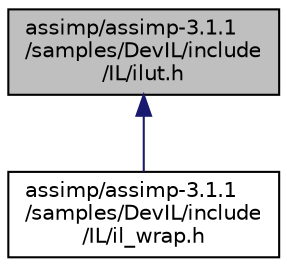digraph "assimp/assimp-3.1.1/samples/DevIL/include/IL/ilut.h"
{
  edge [fontname="Helvetica",fontsize="10",labelfontname="Helvetica",labelfontsize="10"];
  node [fontname="Helvetica",fontsize="10",shape=record];
  Node1 [label="assimp/assimp-3.1.1\l/samples/DevIL/include\l/IL/ilut.h",height=0.2,width=0.4,color="black", fillcolor="grey75", style="filled", fontcolor="black"];
  Node1 -> Node2 [dir="back",color="midnightblue",fontsize="10",style="solid",fontname="Helvetica"];
  Node2 [label="assimp/assimp-3.1.1\l/samples/DevIL/include\l/IL/il_wrap.h",height=0.2,width=0.4,color="black", fillcolor="white", style="filled",URL="$il__wrap_8h_source.html"];
}
